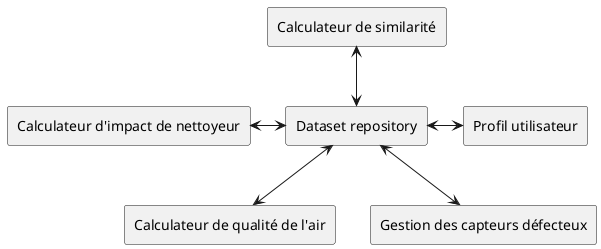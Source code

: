 @startuml

rectangle "Dataset repository" as repo
rectangle "Calculateur de qualité de l'air" as qual
rectangle "Calculateur de similarité" as sim
rectangle "Calculateur d'impact de nettoyeur" as imp
rectangle "Profil utilisateur" as profile
rectangle "Gestion des capteurs défecteux" as defec


repo <--> qual
repo <-u-> sim
repo <-l-> imp
repo <-r-> profile
repo <--> defec

@enduml
